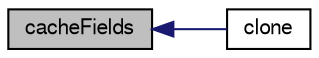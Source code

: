 digraph "cacheFields"
{
  bgcolor="transparent";
  edge [fontname="FreeSans",fontsize="10",labelfontname="FreeSans",labelfontsize="10"];
  node [fontname="FreeSans",fontsize="10",shape=record];
  rankdir="LR";
  Node184 [label="cacheFields",height=0.2,width=0.4,color="black", fillcolor="grey75", style="filled", fontcolor="black"];
  Node184 -> Node185 [dir="back",color="midnightblue",fontsize="10",style="solid",fontname="FreeSans"];
  Node185 [label="clone",height=0.2,width=0.4,color="black",URL="$a24134.html#ac7eaa8b220cc46ce90a03b7fc312138e",tooltip="Construct and return a clone. "];
}
